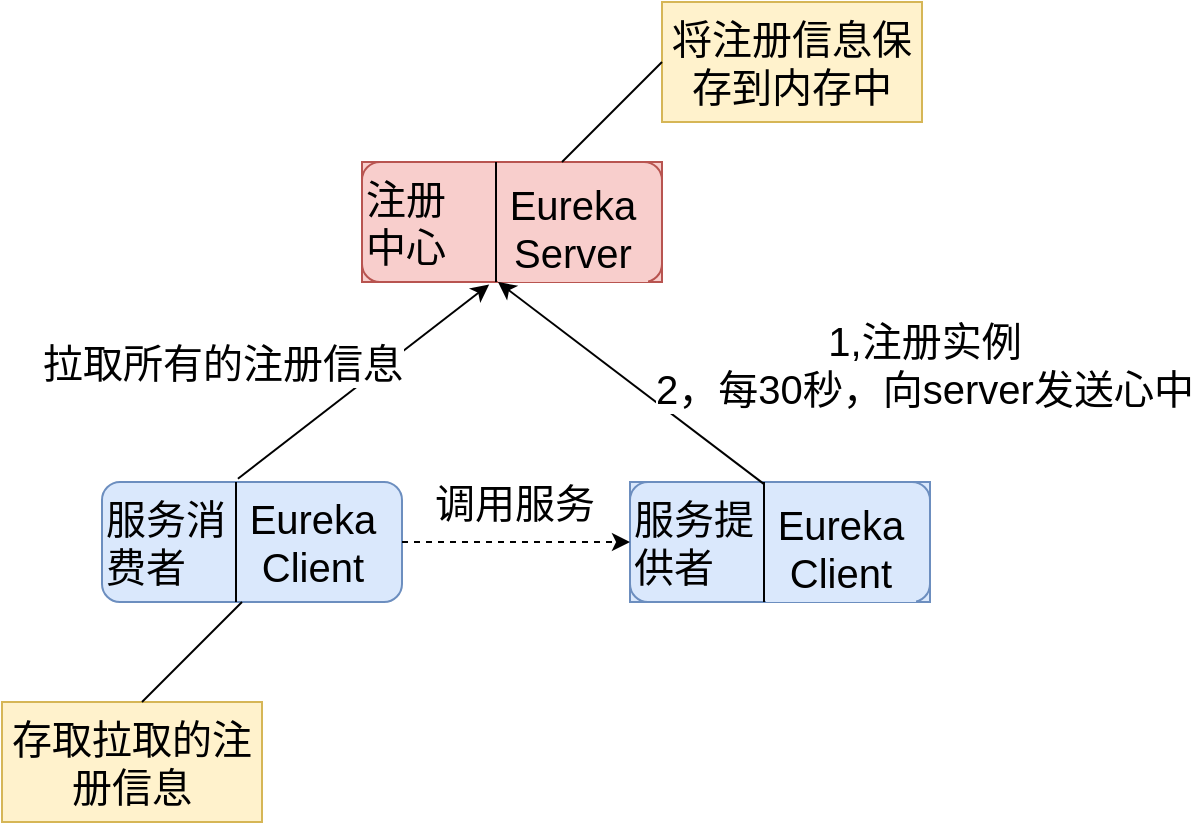 <mxfile version="14.4.2" type="github">
  <diagram id="SMlNA8TWrgRxaHDRVozD" name="Page-1">
    <mxGraphModel dx="1038" dy="511" grid="1" gridSize="10" guides="1" tooltips="1" connect="1" arrows="1" fold="1" page="1" pageScale="1" pageWidth="827" pageHeight="1169" math="0" shadow="0">
      <root>
        <mxCell id="0" />
        <mxCell id="1" parent="0" />
        <mxCell id="Jsfrg6cCLuTZJZ_JC_Oj-5" value="" style="group" vertex="1" connectable="0" parent="1">
          <mxGeometry x="150" y="240" width="150" height="60" as="geometry" />
        </mxCell>
        <mxCell id="Jsfrg6cCLuTZJZ_JC_Oj-2" value="&lt;font style=&quot;font-size: 20px&quot;&gt;服务消&lt;br&gt;费者&lt;/font&gt;" style="rounded=1;whiteSpace=wrap;html=1;align=left;fillColor=#dae8fc;strokeColor=#6c8ebf;" vertex="1" parent="Jsfrg6cCLuTZJZ_JC_Oj-5">
          <mxGeometry width="150" height="60" as="geometry" />
        </mxCell>
        <mxCell id="Jsfrg6cCLuTZJZ_JC_Oj-3" value="" style="endArrow=none;html=1;entryX=0.5;entryY=0;entryDx=0;entryDy=0;" edge="1" parent="Jsfrg6cCLuTZJZ_JC_Oj-5">
          <mxGeometry width="50" height="50" relative="1" as="geometry">
            <mxPoint x="67" y="60" as="sourcePoint" />
            <mxPoint x="67" as="targetPoint" />
          </mxGeometry>
        </mxCell>
        <mxCell id="Jsfrg6cCLuTZJZ_JC_Oj-4" value="&lt;font style=&quot;font-size: 20px&quot;&gt;Eureka&lt;br&gt;Client&lt;/font&gt;" style="rounded=0;whiteSpace=wrap;html=1;fillColor=#dae8fc;strokeColor=none;" vertex="1" parent="Jsfrg6cCLuTZJZ_JC_Oj-5">
          <mxGeometry x="68" y="5" width="75" height="50" as="geometry" />
        </mxCell>
        <mxCell id="Jsfrg6cCLuTZJZ_JC_Oj-6" value="" style="group;fillColor=#dae8fc;strokeColor=#6c8ebf;" vertex="1" connectable="0" parent="1">
          <mxGeometry x="414" y="240" width="150" height="60" as="geometry" />
        </mxCell>
        <mxCell id="Jsfrg6cCLuTZJZ_JC_Oj-7" value="&lt;font style=&quot;font-size: 20px&quot;&gt;服务提&lt;br&gt;供者&lt;/font&gt;" style="rounded=1;whiteSpace=wrap;html=1;align=left;fillColor=#dae8fc;strokeColor=#6c8ebf;" vertex="1" parent="Jsfrg6cCLuTZJZ_JC_Oj-6">
          <mxGeometry width="150" height="60" as="geometry" />
        </mxCell>
        <mxCell id="Jsfrg6cCLuTZJZ_JC_Oj-8" value="" style="endArrow=none;html=1;entryX=0.5;entryY=0;entryDx=0;entryDy=0;" edge="1" parent="Jsfrg6cCLuTZJZ_JC_Oj-6">
          <mxGeometry width="50" height="50" relative="1" as="geometry">
            <mxPoint x="67" y="60" as="sourcePoint" />
            <mxPoint x="67" as="targetPoint" />
          </mxGeometry>
        </mxCell>
        <mxCell id="Jsfrg6cCLuTZJZ_JC_Oj-9" value="&lt;font style=&quot;font-size: 20px&quot;&gt;Eureka&lt;br&gt;Client&lt;/font&gt;" style="rounded=0;whiteSpace=wrap;html=1;fillColor=#dae8fc;strokeColor=none;" vertex="1" parent="Jsfrg6cCLuTZJZ_JC_Oj-6">
          <mxGeometry x="68" y="5" width="75" height="55" as="geometry" />
        </mxCell>
        <mxCell id="Jsfrg6cCLuTZJZ_JC_Oj-11" value="" style="group;fillColor=#f8cecc;strokeColor=#b85450;" vertex="1" connectable="0" parent="1">
          <mxGeometry x="280" y="80" width="150" height="60" as="geometry" />
        </mxCell>
        <mxCell id="Jsfrg6cCLuTZJZ_JC_Oj-12" value="&lt;span style=&quot;font-size: 20px&quot;&gt;注册&lt;br&gt;中心&lt;/span&gt;" style="rounded=1;whiteSpace=wrap;html=1;align=left;fillColor=#f8cecc;strokeColor=#b85450;" vertex="1" parent="Jsfrg6cCLuTZJZ_JC_Oj-11">
          <mxGeometry width="150" height="60" as="geometry" />
        </mxCell>
        <mxCell id="Jsfrg6cCLuTZJZ_JC_Oj-13" value="" style="endArrow=none;html=1;entryX=0.5;entryY=0;entryDx=0;entryDy=0;" edge="1" parent="Jsfrg6cCLuTZJZ_JC_Oj-11">
          <mxGeometry width="50" height="50" relative="1" as="geometry">
            <mxPoint x="67" y="60" as="sourcePoint" />
            <mxPoint x="67" as="targetPoint" />
          </mxGeometry>
        </mxCell>
        <mxCell id="Jsfrg6cCLuTZJZ_JC_Oj-14" value="&lt;font style=&quot;font-size: 20px&quot;&gt;Eureka&lt;br&gt;Server&lt;br&gt;&lt;/font&gt;" style="rounded=0;whiteSpace=wrap;html=1;fillColor=#f8cecc;strokeColor=none;" vertex="1" parent="Jsfrg6cCLuTZJZ_JC_Oj-11">
          <mxGeometry x="68" y="5" width="75" height="55" as="geometry" />
        </mxCell>
        <mxCell id="Jsfrg6cCLuTZJZ_JC_Oj-15" value="" style="endArrow=classic;html=1;fontSize=20;entryX=0;entryY=1;entryDx=0;entryDy=0;exitX=0.448;exitY=0.02;exitDx=0;exitDy=0;exitPerimeter=0;" edge="1" parent="1" source="Jsfrg6cCLuTZJZ_JC_Oj-7" target="Jsfrg6cCLuTZJZ_JC_Oj-14">
          <mxGeometry width="50" height="50" relative="1" as="geometry">
            <mxPoint x="430" y="190" as="sourcePoint" />
            <mxPoint x="480" y="140" as="targetPoint" />
          </mxGeometry>
        </mxCell>
        <mxCell id="Jsfrg6cCLuTZJZ_JC_Oj-18" value="1,注册实例&lt;br&gt;2，每30秒，向server发送心中" style="edgeLabel;html=1;align=center;verticalAlign=middle;resizable=0;points=[];fontSize=20;" vertex="1" connectable="0" parent="Jsfrg6cCLuTZJZ_JC_Oj-15">
          <mxGeometry x="0.167" y="2" relative="1" as="geometry">
            <mxPoint x="158.04" y="-3.51" as="offset" />
          </mxGeometry>
        </mxCell>
        <mxCell id="Jsfrg6cCLuTZJZ_JC_Oj-17" value="拉取所有的注册信息" style="endArrow=classic;html=1;fontSize=20;exitX=0.453;exitY=-0.027;exitDx=0;exitDy=0;exitPerimeter=0;entryX=0.424;entryY=1.02;entryDx=0;entryDy=0;entryPerimeter=0;" edge="1" parent="1" source="Jsfrg6cCLuTZJZ_JC_Oj-2" target="Jsfrg6cCLuTZJZ_JC_Oj-12">
          <mxGeometry x="-0.629" y="51" width="50" height="50" relative="1" as="geometry">
            <mxPoint x="190" y="240" as="sourcePoint" />
            <mxPoint x="330" y="140" as="targetPoint" />
            <mxPoint as="offset" />
          </mxGeometry>
        </mxCell>
        <mxCell id="Jsfrg6cCLuTZJZ_JC_Oj-19" value="将注册信息保存到内存中" style="rounded=0;whiteSpace=wrap;html=1;fontSize=20;fillColor=#fff2cc;strokeColor=#d6b656;" vertex="1" parent="1">
          <mxGeometry x="430" width="130" height="60" as="geometry" />
        </mxCell>
        <mxCell id="Jsfrg6cCLuTZJZ_JC_Oj-20" value="存取拉取的注册信息" style="rounded=0;whiteSpace=wrap;html=1;fontSize=20;fillColor=#fff2cc;strokeColor=#d6b656;" vertex="1" parent="1">
          <mxGeometry x="100" y="350" width="130" height="60" as="geometry" />
        </mxCell>
        <mxCell id="Jsfrg6cCLuTZJZ_JC_Oj-21" value="" style="endArrow=none;html=1;fontSize=20;" edge="1" parent="1">
          <mxGeometry width="50" height="50" relative="1" as="geometry">
            <mxPoint x="380" y="80" as="sourcePoint" />
            <mxPoint x="430" y="30" as="targetPoint" />
          </mxGeometry>
        </mxCell>
        <mxCell id="Jsfrg6cCLuTZJZ_JC_Oj-22" value="" style="endArrow=none;html=1;fontSize=20;" edge="1" parent="1">
          <mxGeometry width="50" height="50" relative="1" as="geometry">
            <mxPoint x="170" y="350" as="sourcePoint" />
            <mxPoint x="220" y="300" as="targetPoint" />
          </mxGeometry>
        </mxCell>
        <mxCell id="Jsfrg6cCLuTZJZ_JC_Oj-23" value="" style="endArrow=classic;html=1;fontSize=20;entryX=0;entryY=0.5;entryDx=0;entryDy=0;dashed=1;" edge="1" parent="1" target="Jsfrg6cCLuTZJZ_JC_Oj-7">
          <mxGeometry width="50" height="50" relative="1" as="geometry">
            <mxPoint x="300" y="270" as="sourcePoint" />
            <mxPoint x="350" y="220" as="targetPoint" />
          </mxGeometry>
        </mxCell>
        <mxCell id="Jsfrg6cCLuTZJZ_JC_Oj-24" value="调用服务" style="edgeLabel;html=1;align=center;verticalAlign=middle;resizable=0;points=[];fontSize=20;" vertex="1" connectable="0" parent="Jsfrg6cCLuTZJZ_JC_Oj-23">
          <mxGeometry x="-0.186" y="1" relative="1" as="geometry">
            <mxPoint x="9" y="-19" as="offset" />
          </mxGeometry>
        </mxCell>
      </root>
    </mxGraphModel>
  </diagram>
</mxfile>
